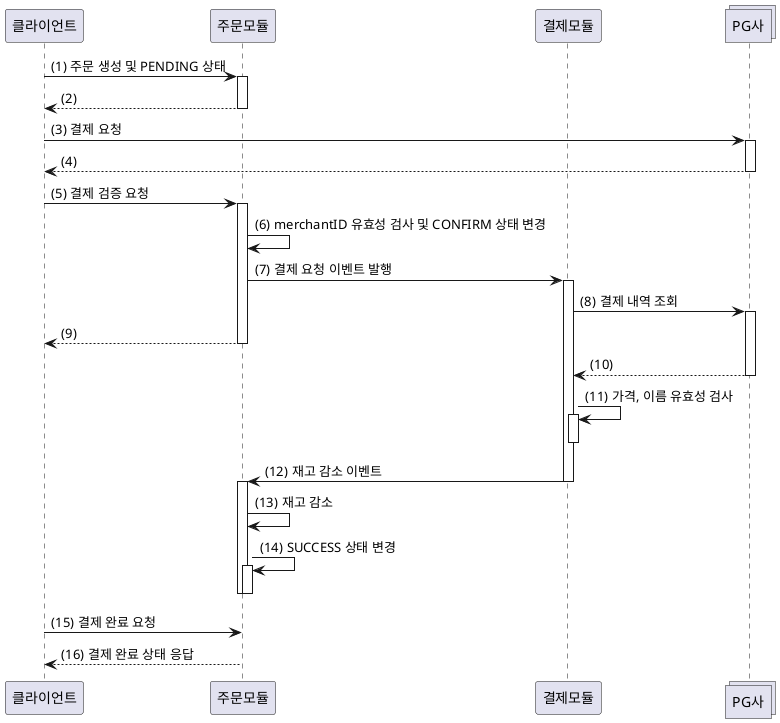 @startuml

participant 클라이언트 as c
participant 주문모듈 as o
participant 결제모듈 as p

collections PG사 as pg
autonumber 1 "(0)"
c -> o : 주문 생성 및 PENDING 상태
activate o
c <-- o
deactivate o

c -> pg : 결제 요청
activate pg
c <-- pg
deactivate pg

c -> o : 결제 검증 요청
activate o
o -> o : merchantID 유효성 검사 및 CONFIRM 상태 변경
o -> p : 결제 요청 이벤트 발행
activate p
p -> pg : 결제 내역 조회
activate pg
c <-- o :
deactivate o




p <-- pg
deactivate pg
p -> p : 가격, 이름 유효성 검사
activate p


deactivate p





o <- p : 재고 감소 이벤트
deactivate p
activate o



o -> o : 재고 감소
o -> o : SUCCESS 상태 변경
activate o
deactivate o
deactivate o

c -> o : 결제 완료 요청
c <-- o : 결제 완료 상태 응답

@enduml
